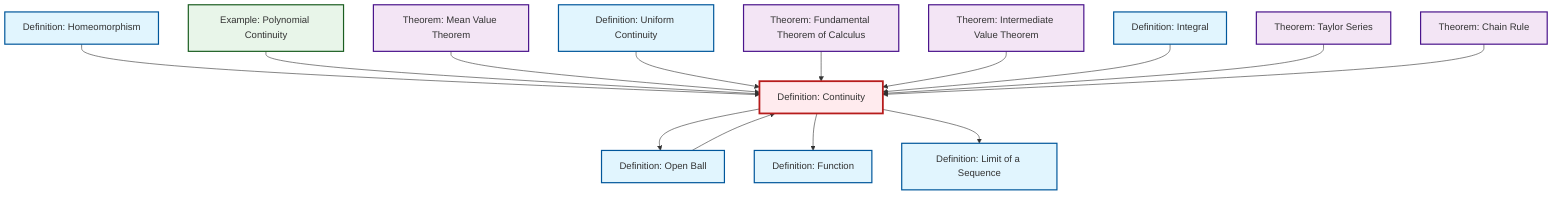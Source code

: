 graph TD
    classDef definition fill:#e1f5fe,stroke:#01579b,stroke-width:2px
    classDef theorem fill:#f3e5f5,stroke:#4a148c,stroke-width:2px
    classDef axiom fill:#fff3e0,stroke:#e65100,stroke-width:2px
    classDef example fill:#e8f5e9,stroke:#1b5e20,stroke-width:2px
    classDef current fill:#ffebee,stroke:#b71c1c,stroke-width:3px
    def-homeomorphism["Definition: Homeomorphism"]:::definition
    def-limit["Definition: Limit of a Sequence"]:::definition
    ex-polynomial-continuity["Example: Polynomial Continuity"]:::example
    def-open-ball["Definition: Open Ball"]:::definition
    def-function["Definition: Function"]:::definition
    thm-intermediate-value["Theorem: Intermediate Value Theorem"]:::theorem
    def-uniform-continuity["Definition: Uniform Continuity"]:::definition
    thm-mean-value["Theorem: Mean Value Theorem"]:::theorem
    def-continuity["Definition: Continuity"]:::definition
    thm-taylor-series["Theorem: Taylor Series"]:::theorem
    thm-chain-rule["Theorem: Chain Rule"]:::theorem
    def-integral["Definition: Integral"]:::definition
    thm-fundamental-calculus["Theorem: Fundamental Theorem of Calculus"]:::theorem
    def-homeomorphism --> def-continuity
    def-open-ball --> def-continuity
    ex-polynomial-continuity --> def-continuity
    thm-mean-value --> def-continuity
    def-uniform-continuity --> def-continuity
    thm-fundamental-calculus --> def-continuity
    thm-intermediate-value --> def-continuity
    def-continuity --> def-open-ball
    def-integral --> def-continuity
    thm-taylor-series --> def-continuity
    def-continuity --> def-function
    def-continuity --> def-limit
    thm-chain-rule --> def-continuity
    class def-continuity current